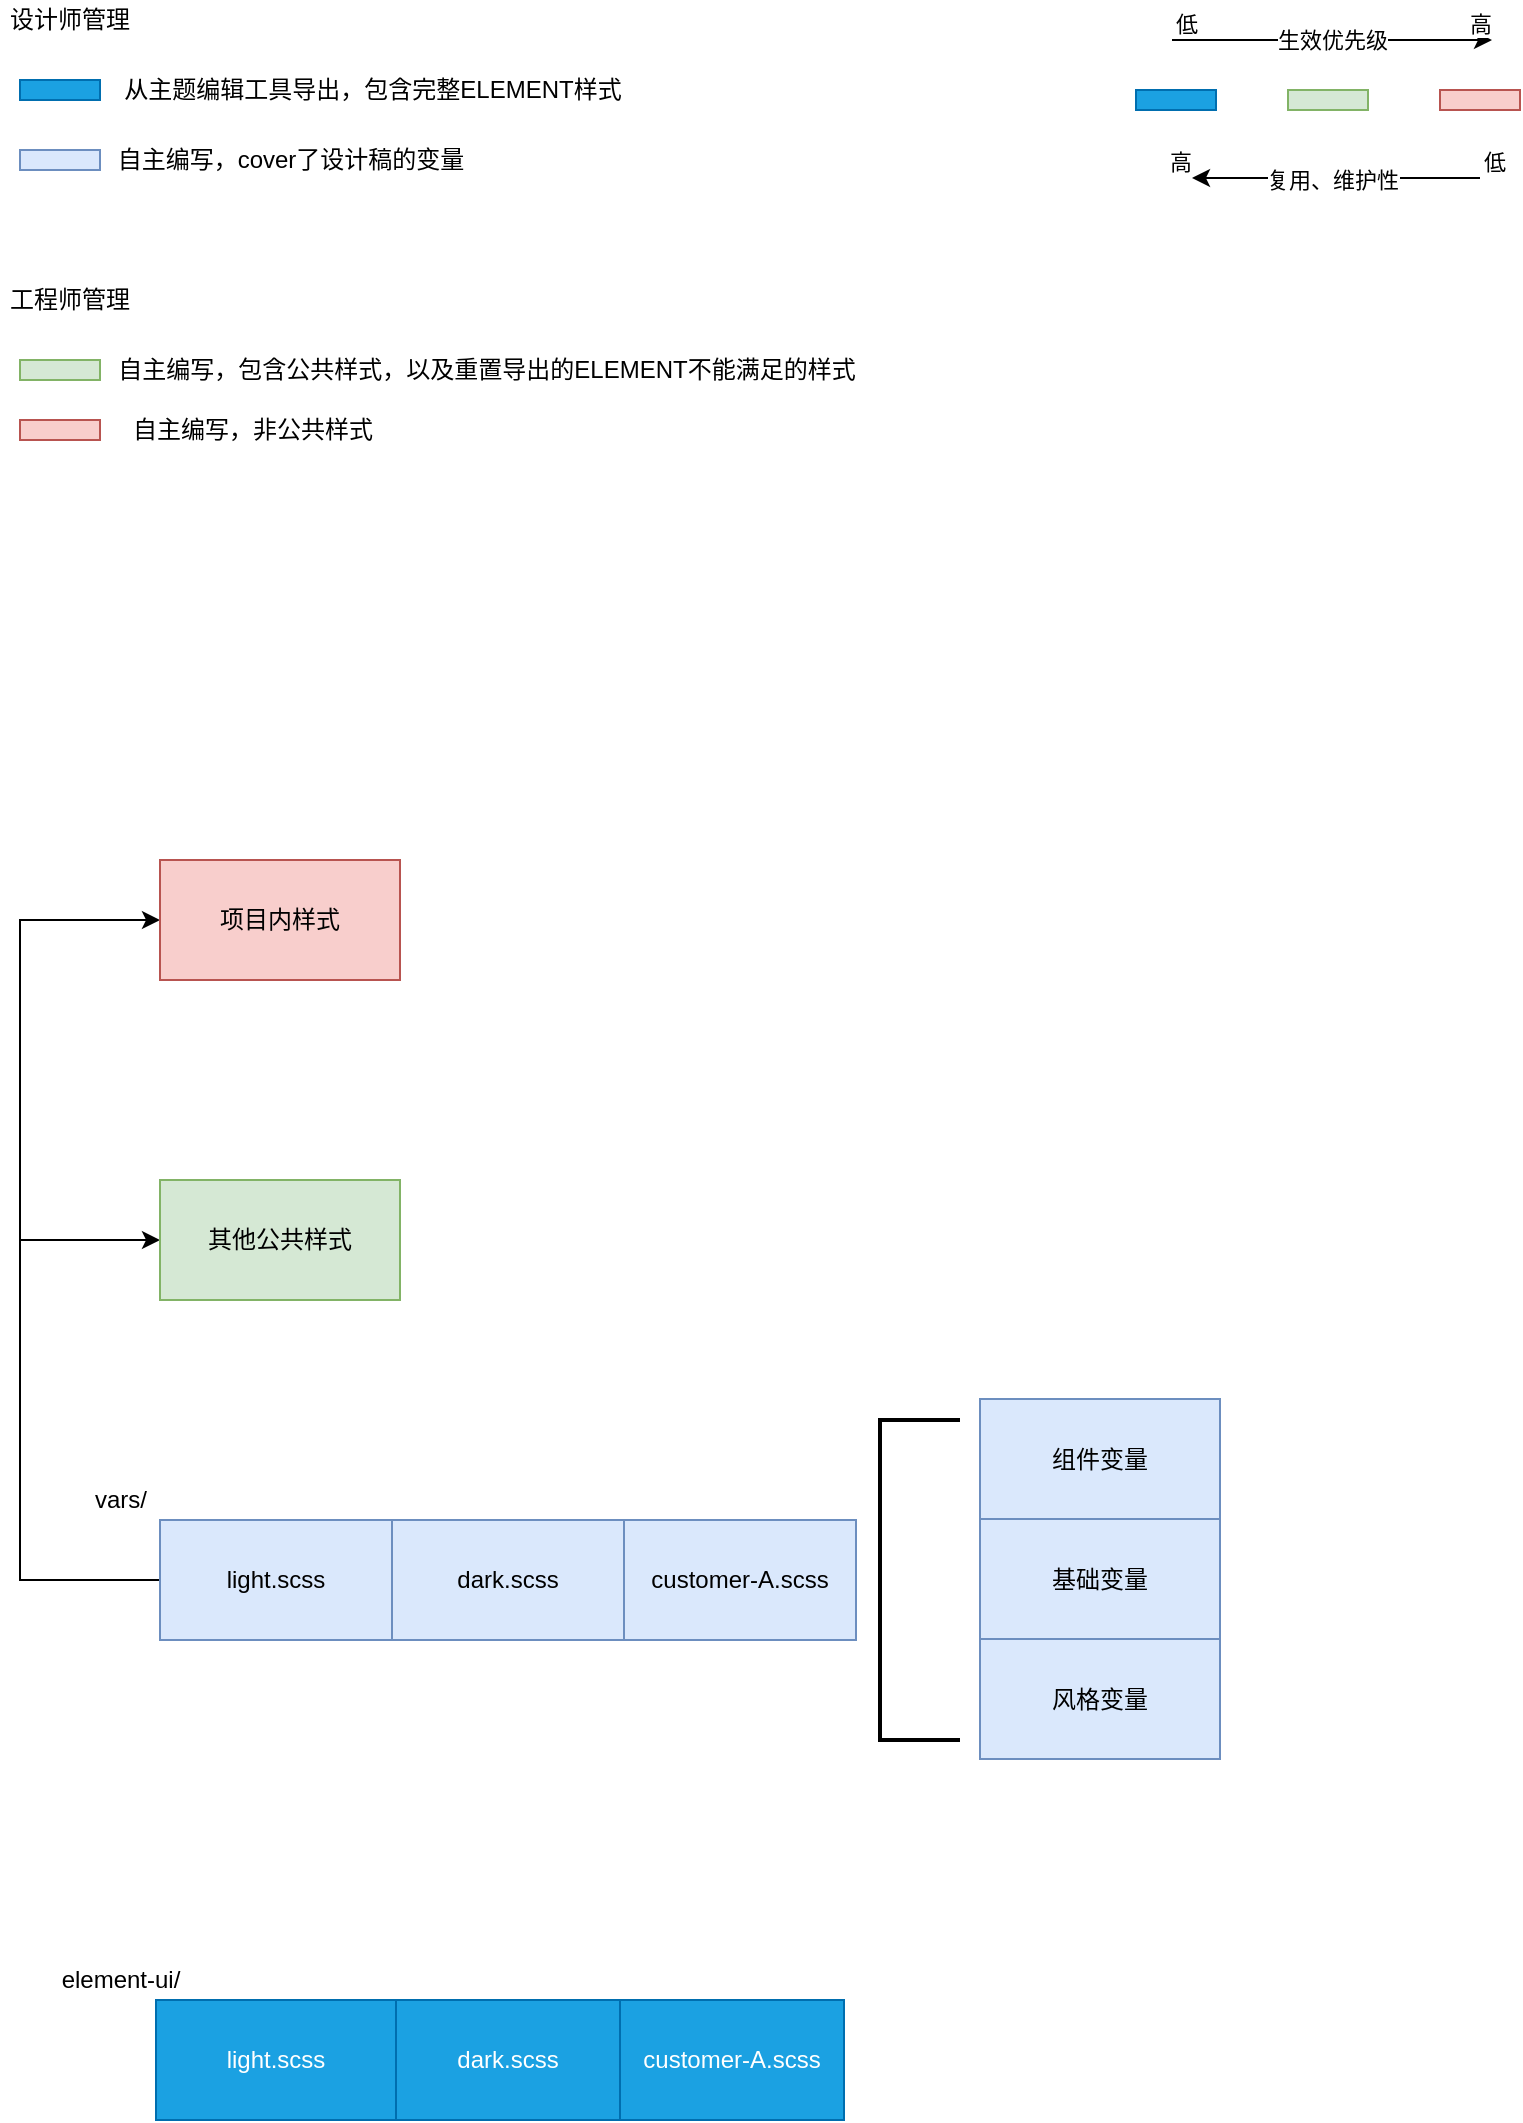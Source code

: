 <mxfile version="14.9.3" type="github">
  <diagram id="uR0QmgHeQthe4gF-VEY_" name="Page-1">
    <mxGraphModel dx="946" dy="2249" grid="1" gridSize="10" guides="1" tooltips="1" connect="1" arrows="1" fold="1" page="1" pageScale="1" pageWidth="827" pageHeight="1169" math="0" shadow="0">
      <root>
        <mxCell id="0" />
        <mxCell id="1" parent="0" />
        <mxCell id="kWGqglS77Hu63aXjjs5o-1" value="dark.scss" style="rounded=0;whiteSpace=wrap;html=1;fillColor=#1ba1e2;strokeColor=#006EAF;fontColor=#ffffff;" parent="1" vertex="1">
          <mxGeometry x="218" y="1030" width="112" height="60" as="geometry" />
        </mxCell>
        <mxCell id="kWGqglS77Hu63aXjjs5o-2" value="light.scss" style="rounded=0;whiteSpace=wrap;html=1;fillColor=#1ba1e2;strokeColor=#006EAF;fontColor=#ffffff;" parent="1" vertex="1">
          <mxGeometry x="98" y="1030" width="120" height="60" as="geometry" />
        </mxCell>
        <mxCell id="kWGqglS77Hu63aXjjs5o-4" value="customer-A.scss" style="rounded=0;whiteSpace=wrap;html=1;fillColor=#1ba1e2;strokeColor=#006EAF;fontColor=#ffffff;" parent="1" vertex="1">
          <mxGeometry x="330" y="1030" width="112" height="60" as="geometry" />
        </mxCell>
        <mxCell id="ekt1hA2vBkNq1eMBEix6-1" value="customer-A.scss" style="rounded=0;whiteSpace=wrap;html=1;fillColor=#dae8fc;strokeColor=#6c8ebf;" parent="1" vertex="1">
          <mxGeometry x="332" y="790" width="116" height="60" as="geometry" />
        </mxCell>
        <mxCell id="ekt1hA2vBkNq1eMBEix6-3" value="风格变量" style="rounded=0;whiteSpace=wrap;html=1;fillColor=#dae8fc;strokeColor=#6c8ebf;" parent="1" vertex="1">
          <mxGeometry x="510" y="849.5" width="120" height="60" as="geometry" />
        </mxCell>
        <mxCell id="ekt1hA2vBkNq1eMBEix6-4" value="组件变量" style="rounded=0;whiteSpace=wrap;html=1;fillColor=#dae8fc;strokeColor=#6c8ebf;" parent="1" vertex="1">
          <mxGeometry x="510" y="729.5" width="120" height="60" as="geometry" />
        </mxCell>
        <mxCell id="gL-bYp8mY6dympsh6ueu-11" style="edgeStyle=orthogonalEdgeStyle;rounded=0;orthogonalLoop=1;jettySize=auto;html=1;exitX=0;exitY=0.5;exitDx=0;exitDy=0;entryX=0;entryY=0.5;entryDx=0;entryDy=0;" parent="1" source="ekt1hA2vBkNq1eMBEix6-7" target="ekt1hA2vBkNq1eMBEix6-60" edge="1">
          <mxGeometry relative="1" as="geometry">
            <mxPoint x="40" y="480" as="targetPoint" />
            <Array as="points">
              <mxPoint x="30" y="820" />
              <mxPoint x="30" y="490" />
            </Array>
          </mxGeometry>
        </mxCell>
        <mxCell id="ekt1hA2vBkNq1eMBEix6-7" value="light.scss" style="rounded=0;whiteSpace=wrap;html=1;fillColor=#dae8fc;strokeColor=#6c8ebf;" parent="1" vertex="1">
          <mxGeometry x="100" y="790" width="116" height="60" as="geometry" />
        </mxCell>
        <mxCell id="ekt1hA2vBkNq1eMBEix6-8" value="dark.scss" style="rounded=0;whiteSpace=wrap;html=1;fillColor=#dae8fc;strokeColor=#6c8ebf;" parent="1" vertex="1">
          <mxGeometry x="216" y="790" width="116" height="60" as="geometry" />
        </mxCell>
        <mxCell id="ekt1hA2vBkNq1eMBEix6-9" value="设计师管理" style="text;html=1;strokeColor=none;fillColor=none;align=center;verticalAlign=middle;whiteSpace=wrap;rounded=0;" parent="1" vertex="1">
          <mxGeometry x="20" y="30" width="70" height="20" as="geometry" />
        </mxCell>
        <mxCell id="ekt1hA2vBkNq1eMBEix6-10" value="" style="rounded=0;whiteSpace=wrap;html=1;fillColor=#1ba1e2;strokeColor=#006EAF;fontColor=#ffffff;" parent="1" vertex="1">
          <mxGeometry x="30" y="70" width="40" height="10" as="geometry" />
        </mxCell>
        <mxCell id="ekt1hA2vBkNq1eMBEix6-12" value="从主题编辑工具导出，包含完整ELEMENT样式" style="text;html=1;align=center;verticalAlign=middle;resizable=0;points=[];autosize=1;" parent="1" vertex="1">
          <mxGeometry x="76" y="65" width="260" height="20" as="geometry" />
        </mxCell>
        <mxCell id="ekt1hA2vBkNq1eMBEix6-14" value="" style="rounded=0;whiteSpace=wrap;html=1;fillColor=#dae8fc;strokeColor=#6c8ebf;" parent="1" vertex="1">
          <mxGeometry x="30" y="105" width="40" height="10" as="geometry" />
        </mxCell>
        <mxCell id="ekt1hA2vBkNq1eMBEix6-16" value="自主编写，cover了设计稿的变量" style="text;html=1;align=center;verticalAlign=middle;resizable=0;points=[];autosize=1;" parent="1" vertex="1">
          <mxGeometry x="70" y="100" width="190" height="20" as="geometry" />
        </mxCell>
        <mxCell id="ekt1hA2vBkNq1eMBEix6-19" style="edgeStyle=orthogonalEdgeStyle;rounded=0;orthogonalLoop=1;jettySize=auto;html=1;exitX=0.5;exitY=1;exitDx=0;exitDy=0;" parent="1" source="ekt1hA2vBkNq1eMBEix6-3" target="ekt1hA2vBkNq1eMBEix6-3" edge="1">
          <mxGeometry relative="1" as="geometry" />
        </mxCell>
        <mxCell id="gL-bYp8mY6dympsh6ueu-12" style="edgeStyle=orthogonalEdgeStyle;rounded=0;orthogonalLoop=1;jettySize=auto;html=1;exitX=0;exitY=0.5;exitDx=0;exitDy=0;entryX=0;entryY=0.5;entryDx=0;entryDy=0;" parent="1" edge="1">
          <mxGeometry relative="1" as="geometry">
            <mxPoint x="30" y="650" as="sourcePoint" />
            <mxPoint x="100" y="650" as="targetPoint" />
          </mxGeometry>
        </mxCell>
        <mxCell id="ekt1hA2vBkNq1eMBEix6-21" value="" style="rounded=0;whiteSpace=wrap;html=1;fillColor=#d5e8d4;strokeColor=#82b366;" parent="1" vertex="1">
          <mxGeometry x="30" y="210" width="40" height="10" as="geometry" />
        </mxCell>
        <mxCell id="ekt1hA2vBkNq1eMBEix6-22" value="自主编写，包含公共样式，以及重置导出的ELEMENT不能满足的样式" style="text;html=1;align=center;verticalAlign=middle;resizable=0;points=[];autosize=1;" parent="1" vertex="1">
          <mxGeometry x="73" y="205" width="380" height="20" as="geometry" />
        </mxCell>
        <mxCell id="ekt1hA2vBkNq1eMBEix6-23" value="工程师管理" style="text;html=1;strokeColor=none;fillColor=none;align=center;verticalAlign=middle;whiteSpace=wrap;rounded=0;" parent="1" vertex="1">
          <mxGeometry x="20" y="170" width="70" height="20" as="geometry" />
        </mxCell>
        <mxCell id="ekt1hA2vBkNq1eMBEix6-26" value="" style="rounded=0;whiteSpace=wrap;html=1;fillColor=#d5e8d4;strokeColor=#82b366;" parent="1" vertex="1">
          <mxGeometry x="664" y="75" width="40" height="10" as="geometry" />
        </mxCell>
        <mxCell id="ekt1hA2vBkNq1eMBEix6-27" value="" style="rounded=0;whiteSpace=wrap;html=1;fillColor=#1ba1e2;strokeColor=#006EAF;fontColor=#ffffff;" parent="1" vertex="1">
          <mxGeometry x="588" y="75" width="40" height="10" as="geometry" />
        </mxCell>
        <mxCell id="ekt1hA2vBkNq1eMBEix6-30" value="" style="rounded=0;whiteSpace=wrap;html=1;fillColor=#f8cecc;strokeColor=#b85450;" parent="1" vertex="1">
          <mxGeometry x="740" y="75" width="40" height="10" as="geometry" />
        </mxCell>
        <mxCell id="ekt1hA2vBkNq1eMBEix6-38" value="Label" style="endArrow=classic;html=1;" parent="1" edge="1">
          <mxGeometry relative="1" as="geometry">
            <mxPoint x="606" y="50" as="sourcePoint" />
            <mxPoint x="766" y="50" as="targetPoint" />
          </mxGeometry>
        </mxCell>
        <mxCell id="ekt1hA2vBkNq1eMBEix6-39" value="生效优先级" style="edgeLabel;resizable=0;html=1;align=center;verticalAlign=middle;" parent="ekt1hA2vBkNq1eMBEix6-38" connectable="0" vertex="1">
          <mxGeometry relative="1" as="geometry" />
        </mxCell>
        <mxCell id="ekt1hA2vBkNq1eMBEix6-40" value="低" style="edgeLabel;resizable=0;html=1;align=left;verticalAlign=bottom;" parent="ekt1hA2vBkNq1eMBEix6-38" connectable="0" vertex="1">
          <mxGeometry x="-1" relative="1" as="geometry" />
        </mxCell>
        <mxCell id="ekt1hA2vBkNq1eMBEix6-41" value="高" style="edgeLabel;resizable=0;html=1;align=right;verticalAlign=bottom;" parent="ekt1hA2vBkNq1eMBEix6-38" connectable="0" vertex="1">
          <mxGeometry x="1" relative="1" as="geometry" />
        </mxCell>
        <mxCell id="ekt1hA2vBkNq1eMBEix6-54" value="" style="endArrow=classic;html=1;" parent="1" edge="1">
          <mxGeometry x="0.125" y="-20" relative="1" as="geometry">
            <mxPoint x="760" y="119" as="sourcePoint" />
            <mxPoint x="616" y="119" as="targetPoint" />
            <mxPoint as="offset" />
          </mxGeometry>
        </mxCell>
        <mxCell id="ekt1hA2vBkNq1eMBEix6-56" value="低" style="edgeLabel;resizable=0;html=1;align=left;verticalAlign=bottom;" parent="ekt1hA2vBkNq1eMBEix6-54" connectable="0" vertex="1">
          <mxGeometry x="-1" relative="1" as="geometry" />
        </mxCell>
        <mxCell id="ekt1hA2vBkNq1eMBEix6-57" value="高" style="edgeLabel;resizable=0;html=1;align=right;verticalAlign=bottom;" parent="ekt1hA2vBkNq1eMBEix6-54" connectable="0" vertex="1">
          <mxGeometry x="1" relative="1" as="geometry" />
        </mxCell>
        <mxCell id="ekt1hA2vBkNq1eMBEix6-58" value="&lt;span style=&quot;font-size: 11px ; background-color: rgb(255 , 255 , 255)&quot;&gt;复用、维护性&lt;/span&gt;" style="text;html=1;align=center;verticalAlign=middle;resizable=0;points=[];autosize=1;" parent="1" vertex="1">
          <mxGeometry x="646" y="110" width="80" height="20" as="geometry" />
        </mxCell>
        <mxCell id="ekt1hA2vBkNq1eMBEix6-60" value="项目内样式" style="rounded=0;whiteSpace=wrap;html=1;fillColor=#f8cecc;strokeColor=#b85450;" parent="1" vertex="1">
          <mxGeometry x="100" y="460" width="120" height="60" as="geometry" />
        </mxCell>
        <mxCell id="gL-bYp8mY6dympsh6ueu-1" value="其他公共样式" style="rounded=0;whiteSpace=wrap;html=1;fillColor=#d5e8d4;strokeColor=#82b366;" parent="1" vertex="1">
          <mxGeometry x="100" y="620" width="120" height="60" as="geometry" />
        </mxCell>
        <mxCell id="gL-bYp8mY6dympsh6ueu-5" value="" style="rounded=0;whiteSpace=wrap;html=1;fillColor=#f8cecc;strokeColor=#b85450;" parent="1" vertex="1">
          <mxGeometry x="30" y="240" width="40" height="10" as="geometry" />
        </mxCell>
        <mxCell id="gL-bYp8mY6dympsh6ueu-7" value="自主编写，非公共样式" style="text;html=1;align=center;verticalAlign=middle;resizable=0;points=[];autosize=1;" parent="1" vertex="1">
          <mxGeometry x="76" y="235" width="140" height="20" as="geometry" />
        </mxCell>
        <mxCell id="gL-bYp8mY6dympsh6ueu-14" value="基础变量" style="rounded=0;whiteSpace=wrap;html=1;fillColor=#dae8fc;strokeColor=#6c8ebf;" parent="1" vertex="1">
          <mxGeometry x="510" y="789.5" width="120" height="60" as="geometry" />
        </mxCell>
        <mxCell id="gL-bYp8mY6dympsh6ueu-15" value="" style="strokeWidth=2;html=1;shape=mxgraph.flowchart.annotation_1;align=left;pointerEvents=1;" parent="1" vertex="1">
          <mxGeometry x="460" y="740" width="40" height="160" as="geometry" />
        </mxCell>
        <mxCell id="gL-bYp8mY6dympsh6ueu-17" value="element-ui/&lt;br&gt;" style="text;html=1;align=center;verticalAlign=middle;resizable=0;points=[];autosize=1;" parent="1" vertex="1">
          <mxGeometry x="45" y="1010" width="70" height="20" as="geometry" />
        </mxCell>
        <mxCell id="gL-bYp8mY6dympsh6ueu-18" value="vars/" style="text;html=1;align=center;verticalAlign=middle;resizable=0;points=[];autosize=1;" parent="1" vertex="1">
          <mxGeometry x="60" y="770" width="40" height="20" as="geometry" />
        </mxCell>
      </root>
    </mxGraphModel>
  </diagram>
</mxfile>
